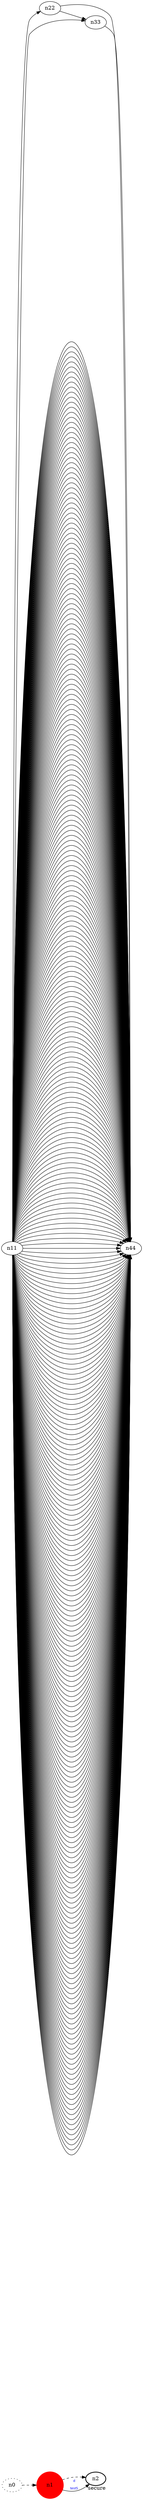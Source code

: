 digraph test5 {
	rankdir=LR;
	fontcolor=blue; /* c0; c1; c0 -- c1 */
	n0 [style=dotted, fillcolor="#123456"]; // c2; c3; c2 -- c3
	n1 [height=1, width=1, color=red, style=filled];
	n2 [style=bold, xlabel="secure"];
	n0 -> n1 -> n2[style=dashed];
	n1 -> n2 [fontname="comic sans", label="d\n\l\G", fontcolor=blue, fontsize=9];
	n11 -> n22;
	n11 -> n33;
	n11 -> n44;
	n11 -> n44;
	n11 -> n44;
	n11 -> n44;
	n11 -> n44;
	n11 -> n44;
	n11 -> n44;
	n11 -> n44;
	n11 -> n44;
	n11 -> n44;
	n11 -> n44;
	n11 -> n44;
	n11 -> n44;
	n11 -> n44;
	n11 -> n44;
	n11 -> n44;
	n11 -> n44;
	n11 -> n44;
	n11 -> n44;
	n11 -> n44;
	n11 -> n44;
	n11 -> n44;
	n11 -> n44;
	n11 -> n44;
	n11 -> n44;
	n11 -> n44;
	n11 -> n44;
	n11 -> n44;
	n11 -> n44;
	n11 -> n44;
	n11 -> n44;
	n11 -> n44;
	n11 -> n44;
	n11 -> n44;
	n11 -> n44;
	n11 -> n44;
	n11 -> n44;
	n11 -> n44;
	n11 -> n44;
	n11 -> n44;
	n11 -> n44;
	n11 -> n44;
	n11 -> n44;
	n11 -> n44;
	n11 -> n44;
	n11 -> n44;
	n11 -> n44;
	n11 -> n44;
	n11 -> n44;
	n11 -> n44;
	n11 -> n44;
	n11 -> n44;
	n11 -> n44;
	n11 -> n44;
	n11 -> n44;
	n11 -> n44;
	n11 -> n44;
	n11 -> n44;
	n11 -> n44;
	n11 -> n44;
	n11 -> n44;
	n11 -> n44;
	n11 -> n44;
	n11 -> n44;
	n11 -> n44;
	n11 -> n44;
	n11 -> n44;
	n11 -> n44;
	n11 -> n44;
	n11 -> n44;
	n11 -> n44;
	n11 -> n44;
	n11 -> n44;
	n11 -> n44;
	n11 -> n44;
	n11 -> n44;
	n11 -> n44;
	n11 -> n44;
	n11 -> n44;
	n11 -> n44;
	n11 -> n44;
	n11 -> n44;
	n11 -> n44;
	n11 -> n44;
	n11 -> n44;
	n11 -> n44;
	n11 -> n44;
	n11 -> n44;
	n11 -> n44;
	n11 -> n44;
	n11 -> n44;
	n11 -> n44;
	n11 -> n44;
	n11 -> n44;
	n11 -> n44;
	n11 -> n44;
	n11 -> n44;
	n11 -> n44;
	n11 -> n44;
	n11 -> n44;
	n11 -> n44;
	n11 -> n44;
	n11 -> n44;
	n11 -> n44;
	n11 -> n44;
	n11 -> n44;
	n11 -> n44;
	n11 -> n44;
	n11 -> n44;
	n11 -> n44;
	n11 -> n44;
	n11 -> n44;
	n11 -> n44;
	n11 -> n44;
	n11 -> n44;
	n11 -> n44;
	n11 -> n44;
	n11 -> n44;
	n11 -> n44;
	n11 -> n44;
	n11 -> n44;
	n11 -> n44;
	n11 -> n44;
	n11 -> n44;
	n11 -> n44;
	n11 -> n44;
	n11 -> n44;
	n11 -> n44;
	n11 -> n44;
	n11 -> n44;
	n11 -> n44;
	n11 -> n44;
	n11 -> n44;
	n11 -> n44;
	n11 -> n44;
	n11 -> n44;
	n11 -> n44;
	n11 -> n44;
	n11 -> n44;
	n11 -> n44;
	n11 -> n44;
	n11 -> n44;
	n11 -> n44;
	n11 -> n44;
	n11 -> n44;
	n11 -> n44;
	n11 -> n44;
	n11 -> n44;
	n11 -> n44;
	n11 -> n44;
	n11 -> n44;
	n11 -> n44;
	n11 -> n44;
	n11 -> n44;
	n11 -> n44;
	n11 -> n44;
	n11 -> n44;
	n11 -> n44;
	n11 -> n44;
	n11 -> n44;
	n11 -> n44;
	n11 -> n44;
	n11 -> n44;
	n11 -> n44;
	n11 -> n44;
	n11 -> n44;
	n11 -> n44;
	n11 -> n44;
	n11 -> n44;
	n11 -> n44;
	n11 -> n44;
	n11 -> n44;
	n11 -> n44;
	n11 -> n44;
	n11 -> n44;
	n11 -> n44;
	n11 -> n44;
	n11 -> n44;
	n11 -> n44;
	n11 -> n44;
	n11 -> n44;
	n11 -> n44;
	n11 -> n44;
	n11 -> n44;
	n11 -> n44;
	n11 -> n44;
	n11 -> n44;
	n11 -> n44;
	n11 -> n44;
	n11 -> n44;
	n11 -> n44;
	n11 -> n44;
	n11 -> n44;
	n11 -> n44;
	n11 -> n44;
	n11 -> n44;
	n11 -> n44;
	n11 -> n44;
	n11 -> n44;
	n11 -> n44;
	n11 -> n44;
	n11 -> n44;
	n11 -> n44;
	n11 -> n44;
	n11 -> n44;
	n11 -> n44;
	n11 -> n44;
	n11 -> n44;
	n11 -> n44;
	n11 -> n44;
	n11 -> n44;
	n11 -> n44;
	n11 -> n44;
	n11 -> n44;
	n11 -> n44;
	n11 -> n44;
	n11 -> n44;
	n11 -> n44;
	n11 -> n44;
	n11 -> n44;
	n11 -> n44;
	n11 -> n44;
	n11 -> n44;
	n11 -> n44;
	n11 -> n44;
	n11 -> n44;
	n11 -> n44;
	n11 -> n44;
	n11 -> n44;
	n11 -> n44;
	n11 -> n44;
	n11 -> n44;
	n11 -> n44;
	n11 -> n44;
	n11 -> n44;
	n11 -> n44;
	n11 -> n44;
	n11 -> n44;
	n11 -> n44;
	n11 -> n44;
	n11 -> n44;
	n11 -> n44;
	n11 -> n44;
	n11 -> n44;
	n11 -> n44;
	n11 -> n44;
	n11 -> n44;
	n11 -> n44;
	n11 -> n44;
	n11 -> n44;
	n11 -> n44;
	n11 -> n44;
	n11 -> n44;
	n11 -> n44;
	n11 -> n44;
	n11 -> n44;
	n11 -> n44;
	n11 -> n44;
	n11 -> n44;
	n11 -> n44;
	n11 -> n44;
	n11 -> n44;
	n11 -> n44;
	n11 -> n44;
	n11 -> n44;
	n11 -> n44;
	n11 -> n44;
	n11 -> n44;
	n11 -> n44;
	n11 -> n44;
	n11 -> n44;
	n11 -> n44;
	n11 -> n44;
	n11 -> n44;
	n11 -> n44;
	n11 -> n44;
	n11 -> n44;
	n11 -> n44;
	n11 -> n44;
	n11 -> n44;
	n11 -> n44;
	n11 -> n44;
	n11 -> n44;
	n11 -> n44;
	n11 -> n44;
	n11 -> n44;
	n11 -> n44;
	n11 -> n44;
	n11 -> n44;
	n11 -> n44;
	n11 -> n44;
	n11 -> n44;
	n11 -> n44;
	n11 -> n44;
	n11 -> n44;
	n11 -> n44;
	n11 -> n44;
	n11 -> n44;
	n11 -> n44;
	n11 -> n44;
	n11 -> n44;
	n11 -> n44;
	n11 -> n44;
	n11 -> n44;
	n11 -> n44;
	n11 -> n44;
	n11 -> n44;
	n11 -> n44;
	n11 -> n44;
	n11 -> n44;
	n11 -> n44;
	n11 -> n44;
	n11 -> n44;
	n11 -> n44;
	n11 -> n44;
	n11 -> n44;
	n11 -> n44;
	n11 -> n44;
	n11 -> n44;
	n11 -> n44;
	n11 -> n44;
	n11 -> n44;
	n11 -> n44;
	n11 -> n44;
	n11 -> n44;
	n11 -> n44;
	n11 -> n44;
	n11 -> n44;
	n11 -> n44;
	n11 -> n44;
	n11 -> n44;
	n11 -> n44;
	n11 -> n44;
	n11 -> n44;
	n11 -> n44;
	n11 -> n44;
	n11 -> n44;
	n11 -> n44;
	n11 -> n44;
	n11 -> n44;
	n11 -> n44;
	n11 -> n44;
	n11 -> n44;
	n11 -> n44;
	n11 -> n44;
	n11 -> n44;
	n11 -> n44;
	n11 -> n44;
	n11 -> n44;
	n11 -> n44;
	n11 -> n44;
	n11 -> n44;
	n11 -> n44;
	n11 -> n44;
	n11 -> n44;
	n11 -> n44;
	n11 -> n44;
	n11 -> n44;
	n11 -> n44;
	n11 -> n44;
	n11 -> n44;
	n22 -> n33;
	n22 -> n44;
	n33 -> n44;
}
